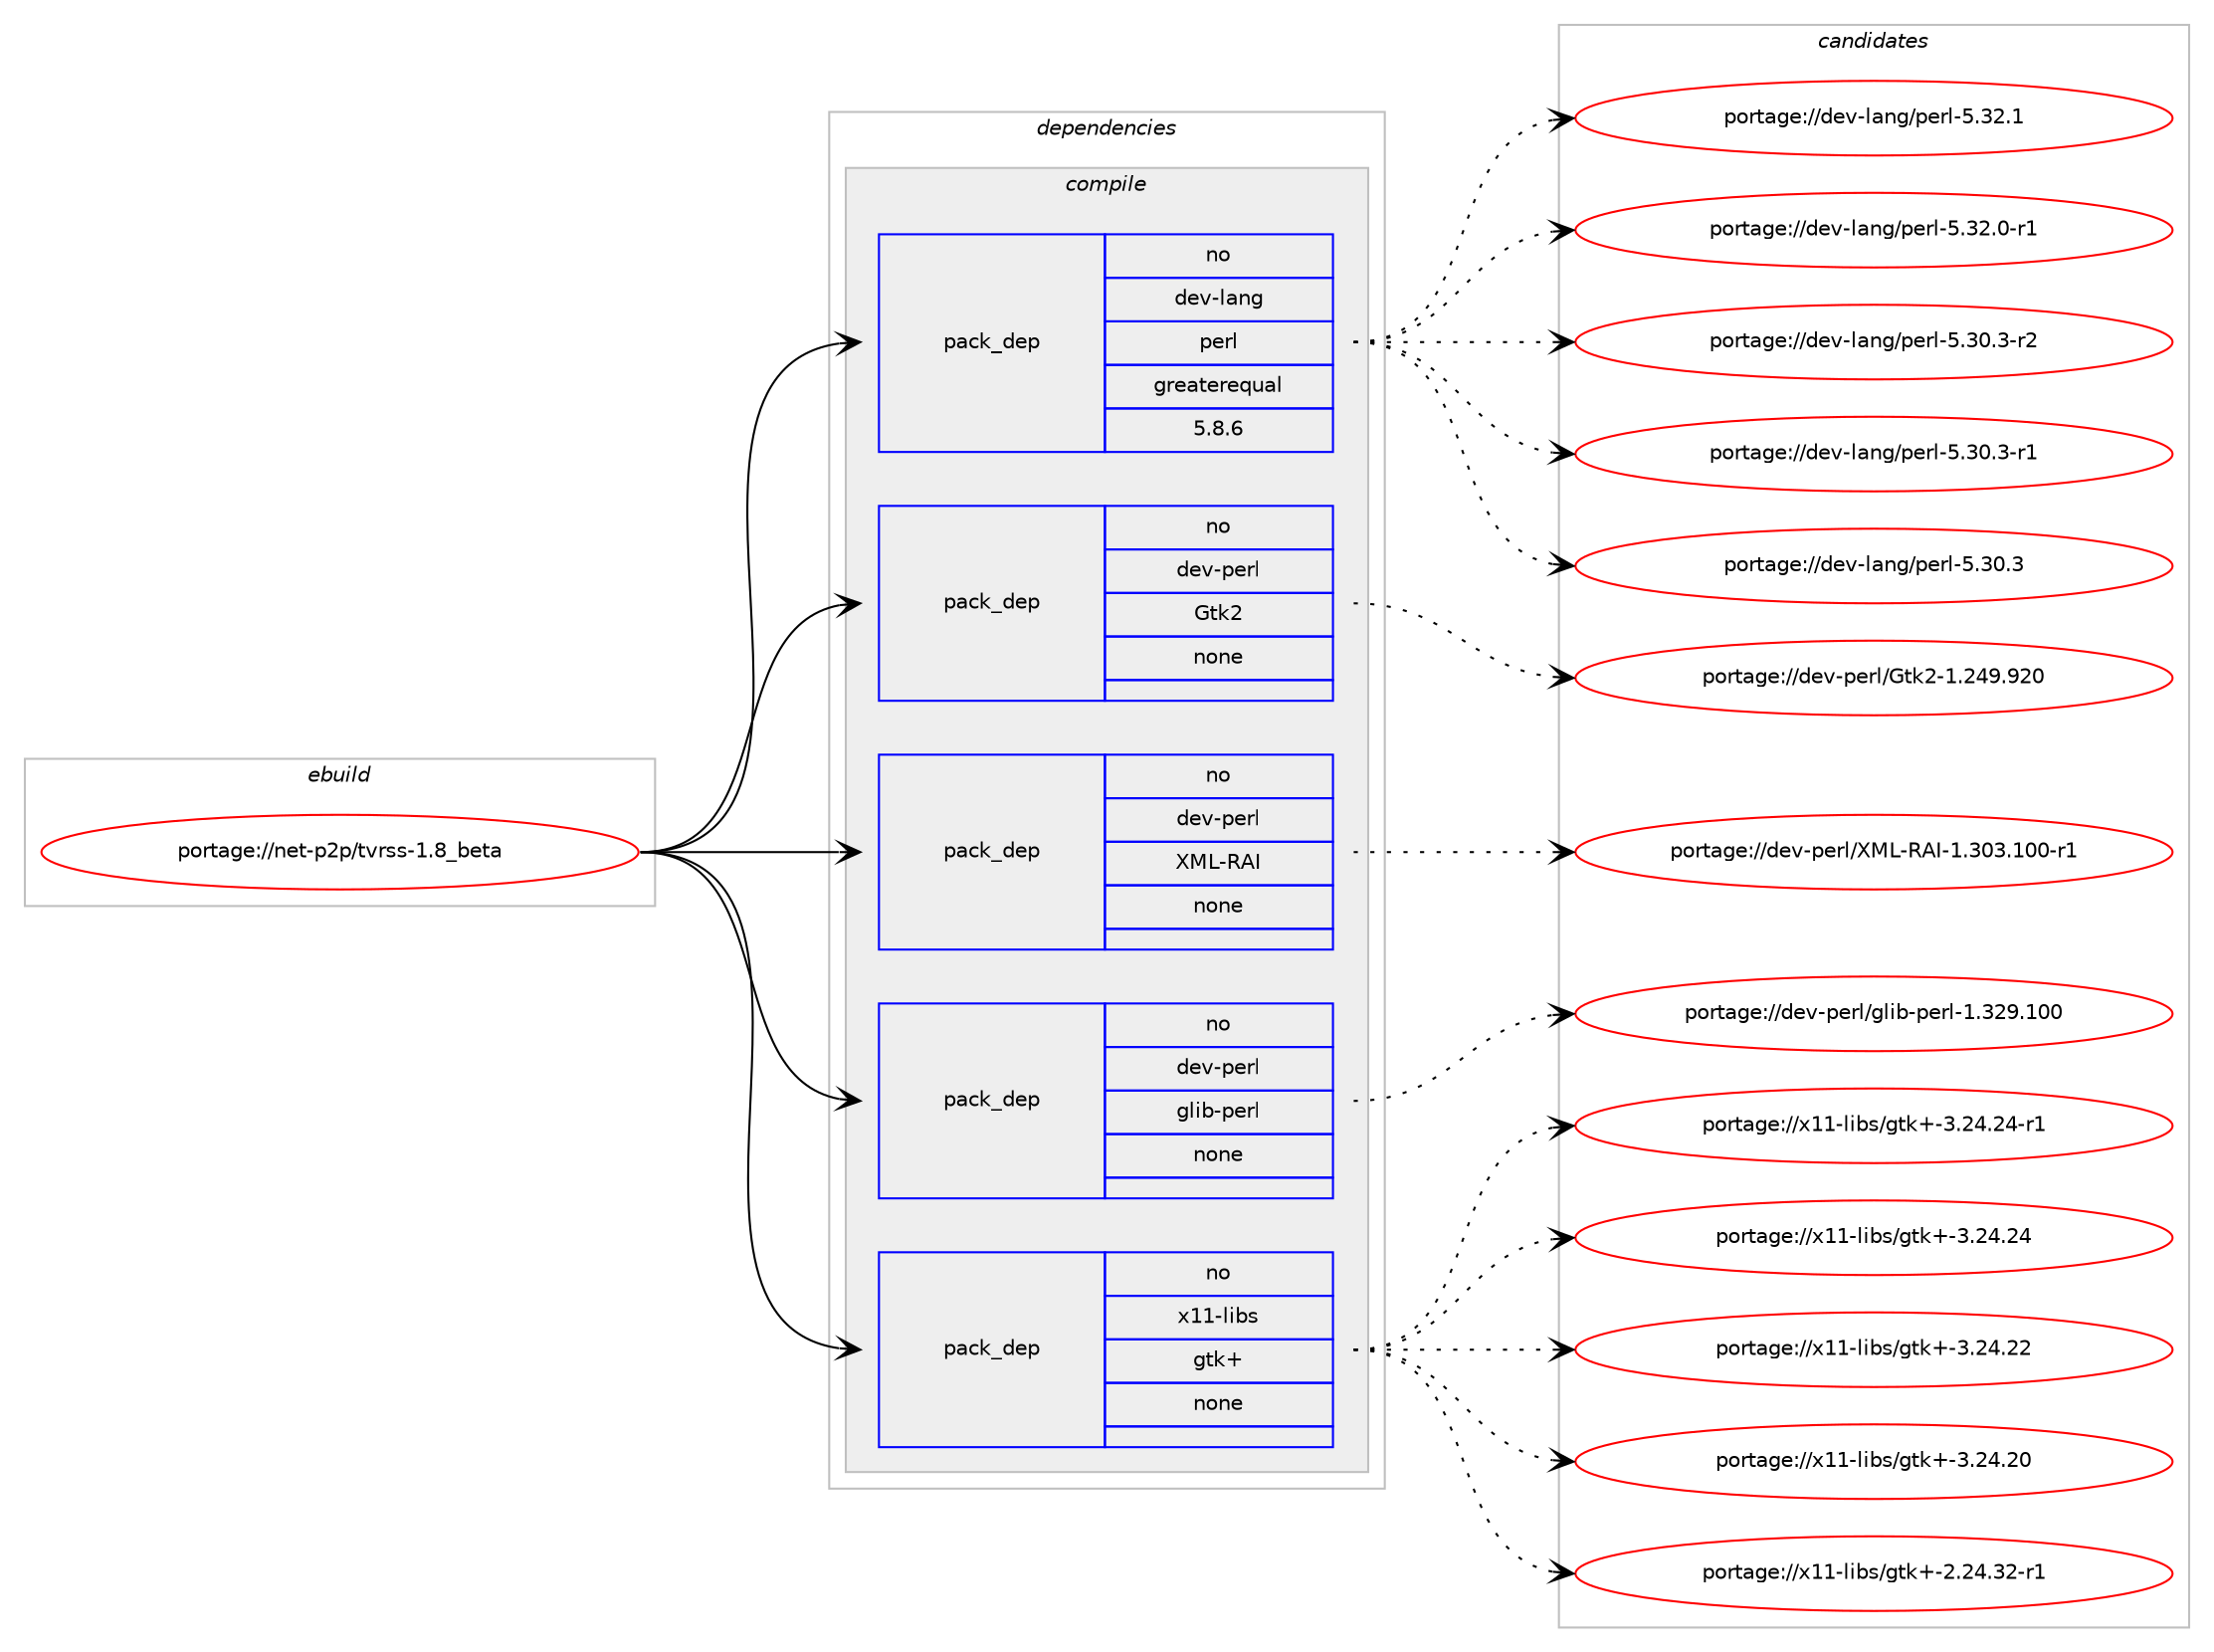 digraph prolog {

# *************
# Graph options
# *************

newrank=true;
concentrate=true;
compound=true;
graph [rankdir=LR,fontname=Helvetica,fontsize=10,ranksep=1.5];#, ranksep=2.5, nodesep=0.2];
edge  [arrowhead=vee];
node  [fontname=Helvetica,fontsize=10];

# **********
# The ebuild
# **********

subgraph cluster_leftcol {
color=gray;
rank=same;
label=<<i>ebuild</i>>;
id [label="portage://net-p2p/tvrss-1.8_beta", color=red, width=4, href="../net-p2p/tvrss-1.8_beta.svg"];
}

# ****************
# The dependencies
# ****************

subgraph cluster_midcol {
color=gray;
label=<<i>dependencies</i>>;
subgraph cluster_compile {
fillcolor="#eeeeee";
style=filled;
label=<<i>compile</i>>;
subgraph pack11020 {
dependency16191 [label=<<TABLE BORDER="0" CELLBORDER="1" CELLSPACING="0" CELLPADDING="4" WIDTH="220"><TR><TD ROWSPAN="6" CELLPADDING="30">pack_dep</TD></TR><TR><TD WIDTH="110">no</TD></TR><TR><TD>dev-lang</TD></TR><TR><TD>perl</TD></TR><TR><TD>greaterequal</TD></TR><TR><TD>5.8.6</TD></TR></TABLE>>, shape=none, color=blue];
}
id:e -> dependency16191:w [weight=20,style="solid",arrowhead="vee"];
subgraph pack11021 {
dependency16192 [label=<<TABLE BORDER="0" CELLBORDER="1" CELLSPACING="0" CELLPADDING="4" WIDTH="220"><TR><TD ROWSPAN="6" CELLPADDING="30">pack_dep</TD></TR><TR><TD WIDTH="110">no</TD></TR><TR><TD>dev-perl</TD></TR><TR><TD>Gtk2</TD></TR><TR><TD>none</TD></TR><TR><TD></TD></TR></TABLE>>, shape=none, color=blue];
}
id:e -> dependency16192:w [weight=20,style="solid",arrowhead="vee"];
subgraph pack11022 {
dependency16193 [label=<<TABLE BORDER="0" CELLBORDER="1" CELLSPACING="0" CELLPADDING="4" WIDTH="220"><TR><TD ROWSPAN="6" CELLPADDING="30">pack_dep</TD></TR><TR><TD WIDTH="110">no</TD></TR><TR><TD>dev-perl</TD></TR><TR><TD>XML-RAI</TD></TR><TR><TD>none</TD></TR><TR><TD></TD></TR></TABLE>>, shape=none, color=blue];
}
id:e -> dependency16193:w [weight=20,style="solid",arrowhead="vee"];
subgraph pack11023 {
dependency16194 [label=<<TABLE BORDER="0" CELLBORDER="1" CELLSPACING="0" CELLPADDING="4" WIDTH="220"><TR><TD ROWSPAN="6" CELLPADDING="30">pack_dep</TD></TR><TR><TD WIDTH="110">no</TD></TR><TR><TD>dev-perl</TD></TR><TR><TD>glib-perl</TD></TR><TR><TD>none</TD></TR><TR><TD></TD></TR></TABLE>>, shape=none, color=blue];
}
id:e -> dependency16194:w [weight=20,style="solid",arrowhead="vee"];
subgraph pack11024 {
dependency16195 [label=<<TABLE BORDER="0" CELLBORDER="1" CELLSPACING="0" CELLPADDING="4" WIDTH="220"><TR><TD ROWSPAN="6" CELLPADDING="30">pack_dep</TD></TR><TR><TD WIDTH="110">no</TD></TR><TR><TD>x11-libs</TD></TR><TR><TD>gtk+</TD></TR><TR><TD>none</TD></TR><TR><TD></TD></TR></TABLE>>, shape=none, color=blue];
}
id:e -> dependency16195:w [weight=20,style="solid",arrowhead="vee"];
}
subgraph cluster_compileandrun {
fillcolor="#eeeeee";
style=filled;
label=<<i>compile and run</i>>;
}
subgraph cluster_run {
fillcolor="#eeeeee";
style=filled;
label=<<i>run</i>>;
}
}

# **************
# The candidates
# **************

subgraph cluster_choices {
rank=same;
color=gray;
label=<<i>candidates</i>>;

subgraph choice11020 {
color=black;
nodesep=1;
choice10010111845108971101034711210111410845534651504649 [label="portage://dev-lang/perl-5.32.1", color=red, width=4,href="../dev-lang/perl-5.32.1.svg"];
choice100101118451089711010347112101114108455346515046484511449 [label="portage://dev-lang/perl-5.32.0-r1", color=red, width=4,href="../dev-lang/perl-5.32.0-r1.svg"];
choice100101118451089711010347112101114108455346514846514511450 [label="portage://dev-lang/perl-5.30.3-r2", color=red, width=4,href="../dev-lang/perl-5.30.3-r2.svg"];
choice100101118451089711010347112101114108455346514846514511449 [label="portage://dev-lang/perl-5.30.3-r1", color=red, width=4,href="../dev-lang/perl-5.30.3-r1.svg"];
choice10010111845108971101034711210111410845534651484651 [label="portage://dev-lang/perl-5.30.3", color=red, width=4,href="../dev-lang/perl-5.30.3.svg"];
dependency16191:e -> choice10010111845108971101034711210111410845534651504649:w [style=dotted,weight="100"];
dependency16191:e -> choice100101118451089711010347112101114108455346515046484511449:w [style=dotted,weight="100"];
dependency16191:e -> choice100101118451089711010347112101114108455346514846514511450:w [style=dotted,weight="100"];
dependency16191:e -> choice100101118451089711010347112101114108455346514846514511449:w [style=dotted,weight="100"];
dependency16191:e -> choice10010111845108971101034711210111410845534651484651:w [style=dotted,weight="100"];
}
subgraph choice11021 {
color=black;
nodesep=1;
choice1001011184511210111410847711161075045494650525746575048 [label="portage://dev-perl/Gtk2-1.249.920", color=red, width=4,href="../dev-perl/Gtk2-1.249.920.svg"];
dependency16192:e -> choice1001011184511210111410847711161075045494650525746575048:w [style=dotted,weight="100"];
}
subgraph choice11022 {
color=black;
nodesep=1;
choice100101118451121011141084788777645826573454946514851464948484511449 [label="portage://dev-perl/XML-RAI-1.303.100-r1", color=red, width=4,href="../dev-perl/XML-RAI-1.303.100-r1.svg"];
dependency16193:e -> choice100101118451121011141084788777645826573454946514851464948484511449:w [style=dotted,weight="100"];
}
subgraph choice11023 {
color=black;
nodesep=1;
choice1001011184511210111410847103108105984511210111410845494651505746494848 [label="portage://dev-perl/glib-perl-1.329.100", color=red, width=4,href="../dev-perl/glib-perl-1.329.100.svg"];
dependency16194:e -> choice1001011184511210111410847103108105984511210111410845494651505746494848:w [style=dotted,weight="100"];
}
subgraph choice11024 {
color=black;
nodesep=1;
choice12049494510810598115471031161074345514650524650524511449 [label="portage://x11-libs/gtk+-3.24.24-r1", color=red, width=4,href="../x11-libs/gtk+-3.24.24-r1.svg"];
choice1204949451081059811547103116107434551465052465052 [label="portage://x11-libs/gtk+-3.24.24", color=red, width=4,href="../x11-libs/gtk+-3.24.24.svg"];
choice1204949451081059811547103116107434551465052465050 [label="portage://x11-libs/gtk+-3.24.22", color=red, width=4,href="../x11-libs/gtk+-3.24.22.svg"];
choice1204949451081059811547103116107434551465052465048 [label="portage://x11-libs/gtk+-3.24.20", color=red, width=4,href="../x11-libs/gtk+-3.24.20.svg"];
choice12049494510810598115471031161074345504650524651504511449 [label="portage://x11-libs/gtk+-2.24.32-r1", color=red, width=4,href="../x11-libs/gtk+-2.24.32-r1.svg"];
dependency16195:e -> choice12049494510810598115471031161074345514650524650524511449:w [style=dotted,weight="100"];
dependency16195:e -> choice1204949451081059811547103116107434551465052465052:w [style=dotted,weight="100"];
dependency16195:e -> choice1204949451081059811547103116107434551465052465050:w [style=dotted,weight="100"];
dependency16195:e -> choice1204949451081059811547103116107434551465052465048:w [style=dotted,weight="100"];
dependency16195:e -> choice12049494510810598115471031161074345504650524651504511449:w [style=dotted,weight="100"];
}
}

}

